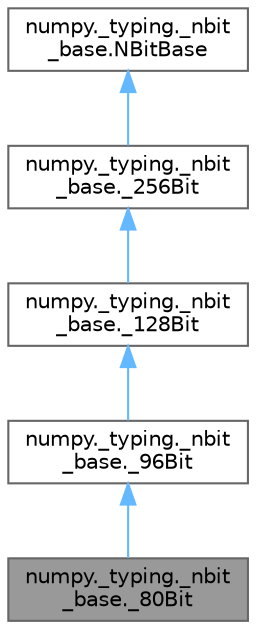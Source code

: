digraph "numpy._typing._nbit_base._80Bit"
{
 // LATEX_PDF_SIZE
  bgcolor="transparent";
  edge [fontname=Helvetica,fontsize=10,labelfontname=Helvetica,labelfontsize=10];
  node [fontname=Helvetica,fontsize=10,shape=box,height=0.2,width=0.4];
  Node1 [id="Node000001",label="numpy._typing._nbit\l_base._80Bit",height=0.2,width=0.4,color="gray40", fillcolor="grey60", style="filled", fontcolor="black",tooltip=" "];
  Node2 -> Node1 [id="edge5_Node000001_Node000002",dir="back",color="steelblue1",style="solid",tooltip=" "];
  Node2 [id="Node000002",label="numpy._typing._nbit\l_base._96Bit",height=0.2,width=0.4,color="gray40", fillcolor="white", style="filled",URL="$classnumpy_1_1__typing_1_1__nbit__base_1_1__96Bit.html",tooltip=" "];
  Node3 -> Node2 [id="edge6_Node000002_Node000003",dir="back",color="steelblue1",style="solid",tooltip=" "];
  Node3 [id="Node000003",label="numpy._typing._nbit\l_base._128Bit",height=0.2,width=0.4,color="gray40", fillcolor="white", style="filled",URL="$classnumpy_1_1__typing_1_1__nbit__base_1_1__128Bit.html",tooltip=" "];
  Node4 -> Node3 [id="edge7_Node000003_Node000004",dir="back",color="steelblue1",style="solid",tooltip=" "];
  Node4 [id="Node000004",label="numpy._typing._nbit\l_base._256Bit",height=0.2,width=0.4,color="gray40", fillcolor="white", style="filled",URL="$classnumpy_1_1__typing_1_1__nbit__base_1_1__256Bit.html",tooltip=" "];
  Node5 -> Node4 [id="edge8_Node000004_Node000005",dir="back",color="steelblue1",style="solid",tooltip=" "];
  Node5 [id="Node000005",label="numpy._typing._nbit\l_base.NBitBase",height=0.2,width=0.4,color="gray40", fillcolor="white", style="filled",URL="$classnumpy_1_1__typing_1_1__nbit__base_1_1NBitBase.html",tooltip=" "];
}
